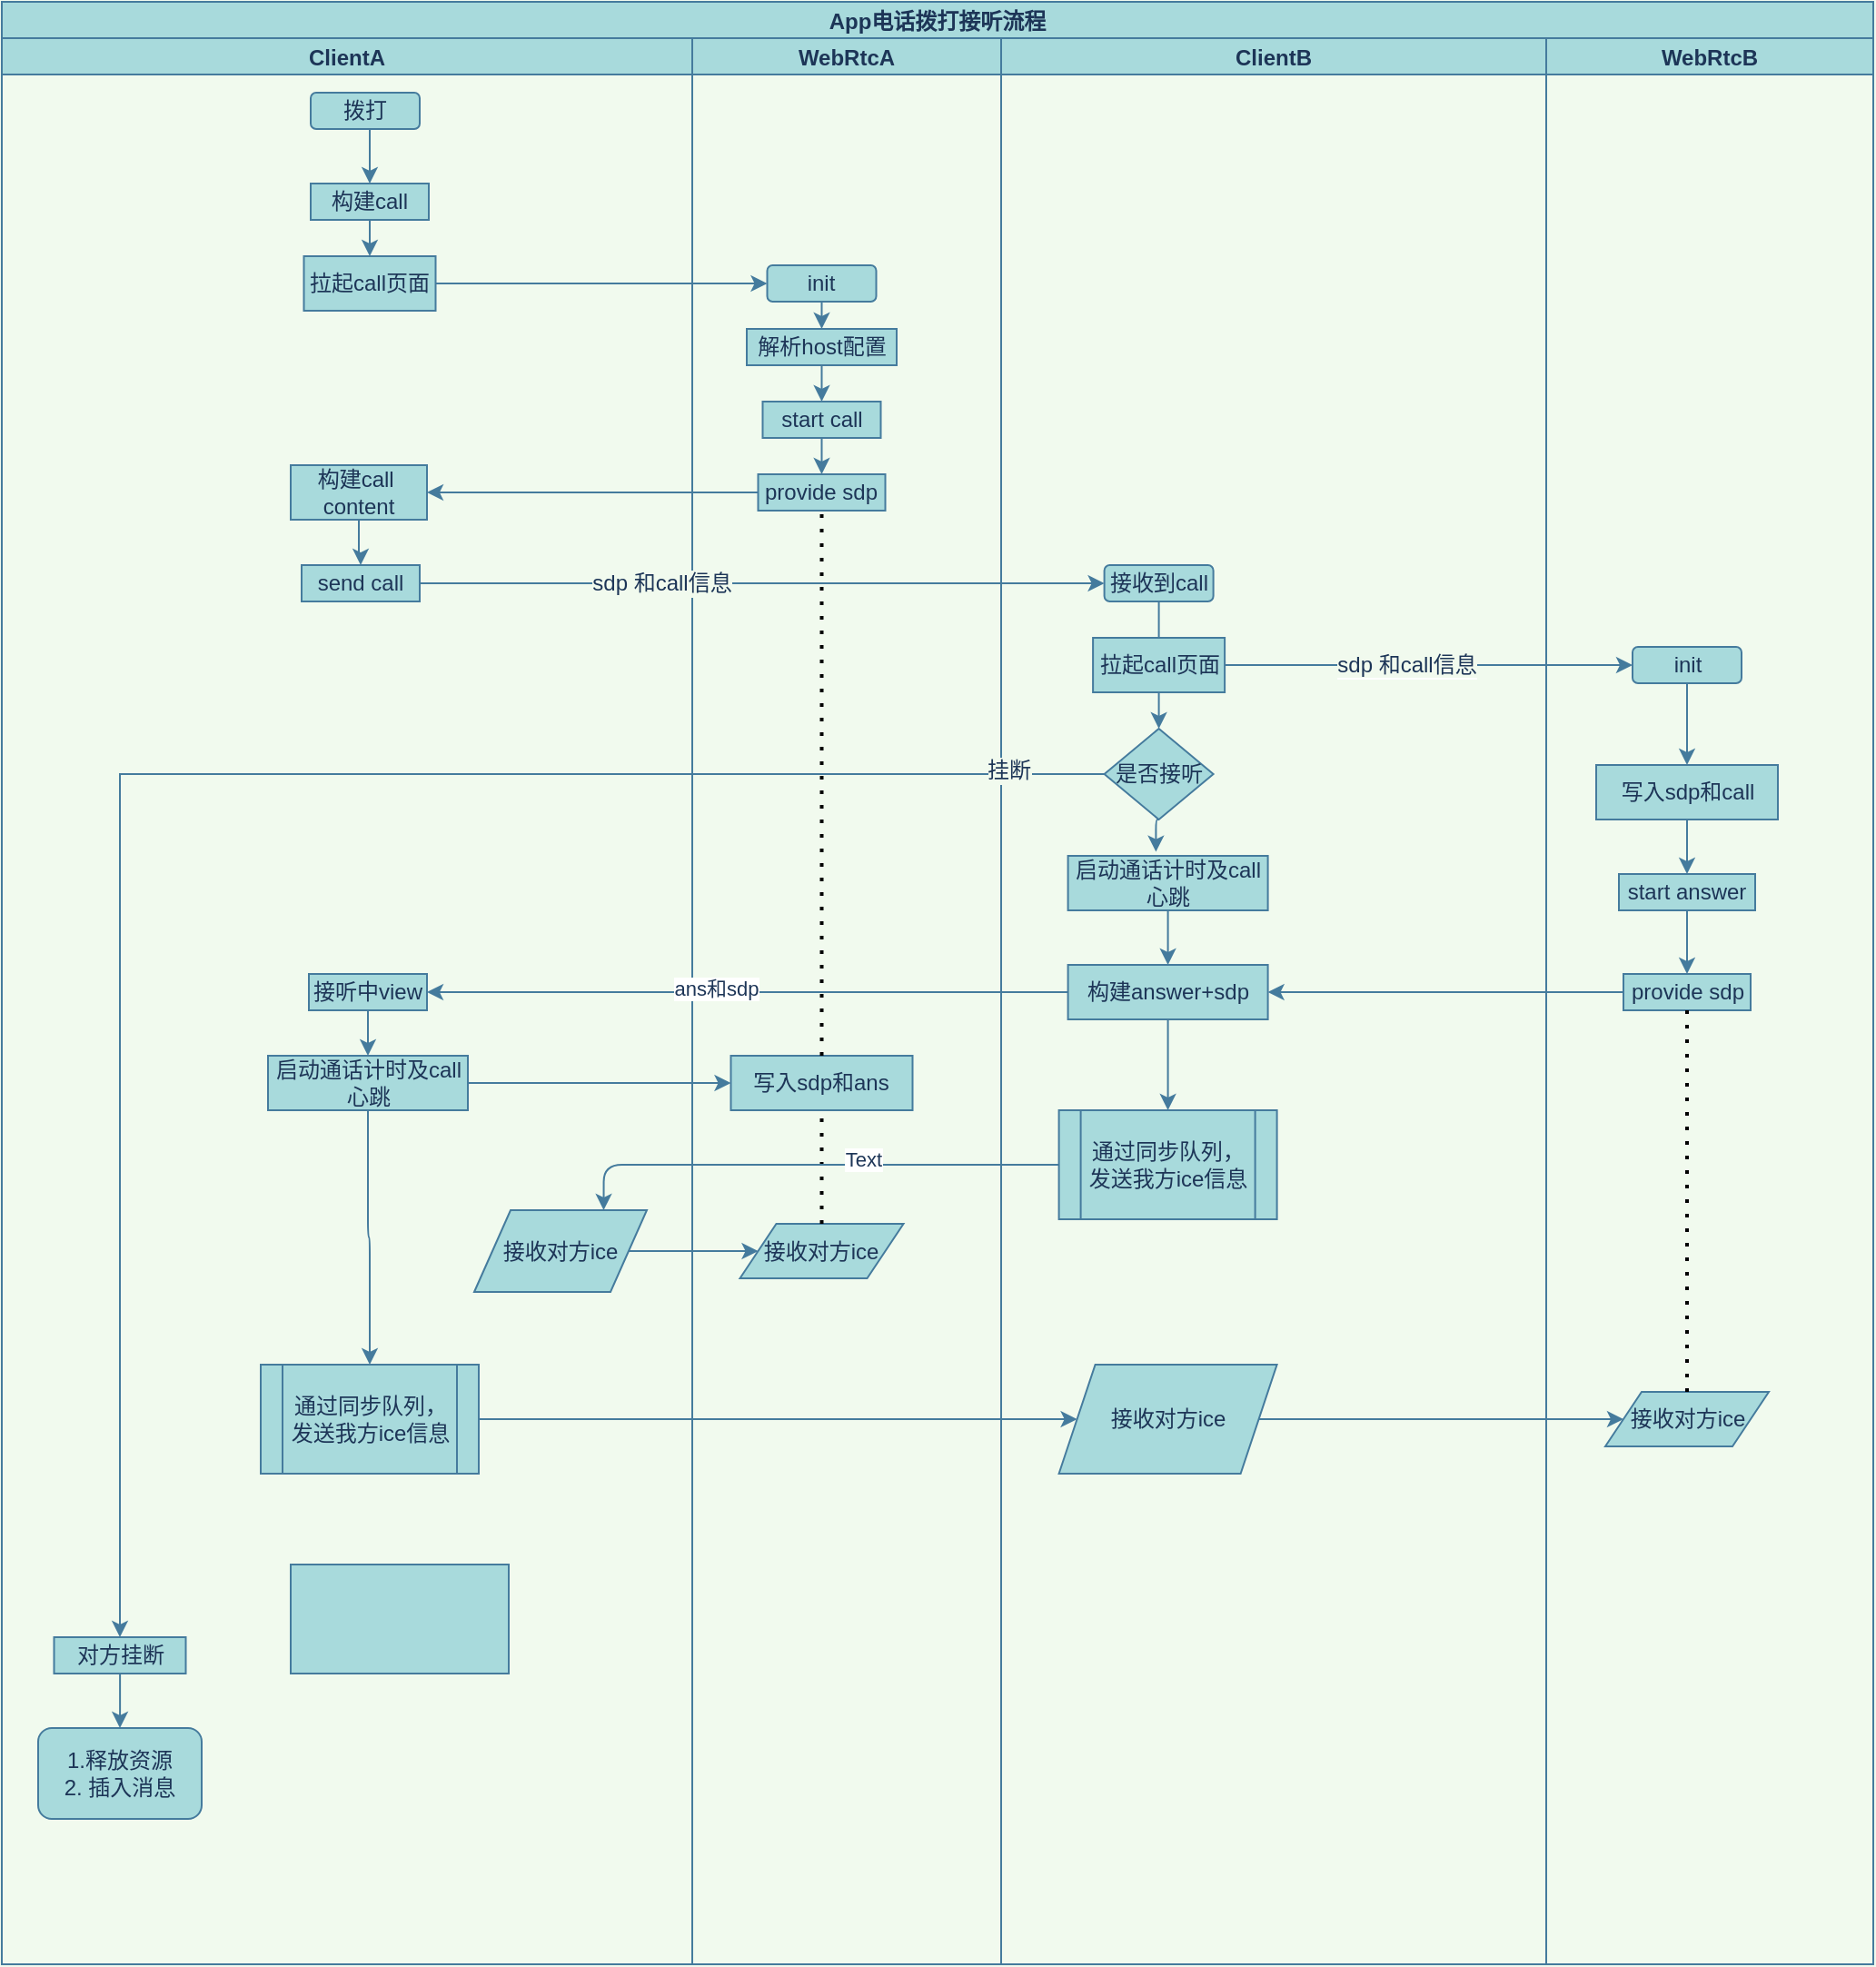 <mxfile version="17.4.5" type="github">
  <diagram id="prtHgNgQTEPvFCAcTncT" name="Page-1">
    <mxGraphModel dx="1138" dy="1745" grid="1" gridSize="10" guides="1" tooltips="1" connect="1" arrows="1" fold="1" page="1" pageScale="1" pageWidth="827" pageHeight="1169" background="#F1FAEE" math="0" shadow="0">
      <root>
        <mxCell id="0" />
        <mxCell id="1" parent="0" />
        <mxCell id="z9IbhSzNtomZEegk_Hio-1" value="App电话拨打接听流程" style="swimlane;childLayout=stackLayout;resizeParent=1;resizeParentMax=0;startSize=20;shadow=0;fillColor=#A8DADC;strokeColor=#457B9D;fontColor=#1D3557;" vertex="1" parent="1">
          <mxGeometry x="180" y="-310" width="1030" height="1080" as="geometry" />
        </mxCell>
        <mxCell id="z9IbhSzNtomZEegk_Hio-136" value="ClientA" style="swimlane;startSize=20;shadow=0;fillColor=#A8DADC;strokeColor=#457B9D;fontColor=#1D3557;" vertex="1" parent="z9IbhSzNtomZEegk_Hio-1">
          <mxGeometry y="20" width="380" height="1060" as="geometry" />
        </mxCell>
        <mxCell id="z9IbhSzNtomZEegk_Hio-28" style="edgeStyle=orthogonalEdgeStyle;rounded=0;orthogonalLoop=1;jettySize=auto;html=1;exitX=0.5;exitY=1;exitDx=0;exitDy=0;entryX=0.5;entryY=0;entryDx=0;entryDy=0;fontFamily=Helvetica;fontSize=12;fontColor=#1D3557;startSize=20;labelBackgroundColor=#F1FAEE;strokeColor=#457B9D;" edge="1" parent="z9IbhSzNtomZEegk_Hio-136" target="z9IbhSzNtomZEegk_Hio-14">
          <mxGeometry relative="1" as="geometry">
            <mxPoint x="202.5" y="50" as="sourcePoint" />
          </mxGeometry>
        </mxCell>
        <mxCell id="z9IbhSzNtomZEegk_Hio-14" value="构建call" style="rounded=0;whiteSpace=wrap;html=1;shadow=0;fontFamily=Helvetica;fontSize=12;fontColor=#1D3557;startSize=20;strokeColor=#457B9D;fillColor=#A8DADC;" vertex="1" parent="z9IbhSzNtomZEegk_Hio-136">
          <mxGeometry x="170" y="80" width="65" height="20" as="geometry" />
        </mxCell>
        <mxCell id="z9IbhSzNtomZEegk_Hio-15" value="拉起call页面" style="rounded=0;whiteSpace=wrap;html=1;shadow=0;fontFamily=Helvetica;fontSize=12;fontColor=#1D3557;startSize=20;strokeColor=#457B9D;fillColor=#A8DADC;" vertex="1" parent="z9IbhSzNtomZEegk_Hio-136">
          <mxGeometry x="166.25" y="120" width="72.5" height="30" as="geometry" />
        </mxCell>
        <mxCell id="z9IbhSzNtomZEegk_Hio-29" value="" style="edgeStyle=orthogonalEdgeStyle;rounded=0;orthogonalLoop=1;jettySize=auto;html=1;fontFamily=Helvetica;fontSize=12;fontColor=#1D3557;startSize=20;labelBackgroundColor=#F1FAEE;strokeColor=#457B9D;" edge="1" parent="z9IbhSzNtomZEegk_Hio-136" source="z9IbhSzNtomZEegk_Hio-14" target="z9IbhSzNtomZEegk_Hio-15">
          <mxGeometry relative="1" as="geometry" />
        </mxCell>
        <mxCell id="z9IbhSzNtomZEegk_Hio-22" value="构建call&amp;nbsp; content" style="rounded=0;whiteSpace=wrap;html=1;shadow=0;fontFamily=Helvetica;fontSize=12;fontColor=#1D3557;startSize=20;strokeColor=#457B9D;fillColor=#A8DADC;" vertex="1" parent="z9IbhSzNtomZEegk_Hio-136">
          <mxGeometry x="159" y="235" width="75" height="30" as="geometry" />
        </mxCell>
        <mxCell id="z9IbhSzNtomZEegk_Hio-23" value="send call" style="rounded=0;whiteSpace=wrap;html=1;shadow=0;fontFamily=Helvetica;fontSize=12;fontColor=#1D3557;startSize=20;strokeColor=#457B9D;fillColor=#A8DADC;" vertex="1" parent="z9IbhSzNtomZEegk_Hio-136">
          <mxGeometry x="165" y="290" width="65" height="20" as="geometry" />
        </mxCell>
        <mxCell id="z9IbhSzNtomZEegk_Hio-33" value="" style="edgeStyle=orthogonalEdgeStyle;rounded=0;orthogonalLoop=1;jettySize=auto;html=1;fontFamily=Helvetica;fontSize=12;fontColor=#1D3557;startSize=20;labelBackgroundColor=#F1FAEE;strokeColor=#457B9D;" edge="1" parent="z9IbhSzNtomZEegk_Hio-136" source="z9IbhSzNtomZEegk_Hio-22" target="z9IbhSzNtomZEegk_Hio-23">
          <mxGeometry relative="1" as="geometry" />
        </mxCell>
        <mxCell id="z9IbhSzNtomZEegk_Hio-187" value="" style="edgeStyle=orthogonalEdgeStyle;curved=0;rounded=1;sketch=0;orthogonalLoop=1;jettySize=auto;html=1;fontColor=#1D3557;strokeColor=#457B9D;fillColor=#A8DADC;" edge="1" parent="z9IbhSzNtomZEegk_Hio-136" source="z9IbhSzNtomZEegk_Hio-36" target="z9IbhSzNtomZEegk_Hio-37">
          <mxGeometry relative="1" as="geometry" />
        </mxCell>
        <mxCell id="z9IbhSzNtomZEegk_Hio-36" value="接听中view" style="rounded=0;whiteSpace=wrap;html=1;shadow=0;fontFamily=Helvetica;fontSize=12;fontColor=#1D3557;startSize=20;strokeColor=#457B9D;fillColor=#A8DADC;" vertex="1" parent="z9IbhSzNtomZEegk_Hio-136">
          <mxGeometry x="169" y="515" width="65" height="20" as="geometry" />
        </mxCell>
        <mxCell id="z9IbhSzNtomZEegk_Hio-198" style="edgeStyle=orthogonalEdgeStyle;curved=0;rounded=1;sketch=0;orthogonalLoop=1;jettySize=auto;html=1;exitX=0.5;exitY=1;exitDx=0;exitDy=0;fontColor=#1D3557;strokeColor=#457B9D;fillColor=#A8DADC;" edge="1" parent="z9IbhSzNtomZEegk_Hio-136" source="z9IbhSzNtomZEegk_Hio-37" target="z9IbhSzNtomZEegk_Hio-41">
          <mxGeometry relative="1" as="geometry" />
        </mxCell>
        <mxCell id="z9IbhSzNtomZEegk_Hio-37" value="启动通话计时及call心跳" style="rounded=0;whiteSpace=wrap;html=1;shadow=0;fontFamily=Helvetica;fontSize=12;fontColor=#1D3557;startSize=20;strokeColor=#457B9D;fillColor=#A8DADC;" vertex="1" parent="z9IbhSzNtomZEegk_Hio-136">
          <mxGeometry x="146.5" y="560" width="110" height="30" as="geometry" />
        </mxCell>
        <mxCell id="z9IbhSzNtomZEegk_Hio-41" value="通过同步队列，发送我方ice信息" style="shape=process;whiteSpace=wrap;html=1;backgroundOutline=1;shadow=0;fontFamily=Helvetica;fontSize=12;fontColor=#1D3557;startSize=20;strokeColor=#457B9D;fillColor=#A8DADC;" vertex="1" parent="z9IbhSzNtomZEegk_Hio-136">
          <mxGeometry x="142.5" y="730" width="120" height="60" as="geometry" />
        </mxCell>
        <mxCell id="z9IbhSzNtomZEegk_Hio-43" value="对方挂断" style="rounded=0;whiteSpace=wrap;html=1;shadow=0;fontFamily=Helvetica;fontSize=12;fontColor=#1D3557;startSize=20;strokeColor=#457B9D;fillColor=#A8DADC;" vertex="1" parent="z9IbhSzNtomZEegk_Hio-136">
          <mxGeometry x="28.75" y="880" width="72.5" height="20" as="geometry" />
        </mxCell>
        <mxCell id="z9IbhSzNtomZEegk_Hio-47" value="1.释放资源&lt;br&gt;2. 插入消息" style="rounded=1;whiteSpace=wrap;html=1;shadow=0;fontFamily=Helvetica;fontSize=12;fontColor=#1D3557;startSize=20;strokeColor=#457B9D;fillColor=#A8DADC;" vertex="1" parent="z9IbhSzNtomZEegk_Hio-136">
          <mxGeometry x="20" y="930" width="90" height="50" as="geometry" />
        </mxCell>
        <mxCell id="z9IbhSzNtomZEegk_Hio-69" value="" style="edgeStyle=orthogonalEdgeStyle;rounded=0;orthogonalLoop=1;jettySize=auto;html=1;fontFamily=Helvetica;fontSize=12;fontColor=#1D3557;startSize=20;labelBackgroundColor=#F1FAEE;strokeColor=#457B9D;" edge="1" parent="z9IbhSzNtomZEegk_Hio-136" source="z9IbhSzNtomZEegk_Hio-43" target="z9IbhSzNtomZEegk_Hio-47">
          <mxGeometry relative="1" as="geometry" />
        </mxCell>
        <mxCell id="z9IbhSzNtomZEegk_Hio-13" value="拨打" style="rounded=1;whiteSpace=wrap;html=1;shadow=0;fontFamily=Helvetica;fontSize=12;fontColor=#1D3557;startSize=20;strokeColor=#457B9D;fillColor=#A8DADC;" vertex="1" parent="z9IbhSzNtomZEegk_Hio-136">
          <mxGeometry x="170" y="30" width="60" height="20" as="geometry" />
        </mxCell>
        <mxCell id="z9IbhSzNtomZEegk_Hio-190" value="接收对方ice" style="shape=parallelogram;perimeter=parallelogramPerimeter;whiteSpace=wrap;html=1;fixedSize=1;rounded=0;sketch=0;fontColor=#1D3557;strokeColor=#457B9D;fillColor=#A8DADC;" vertex="1" parent="z9IbhSzNtomZEegk_Hio-136">
          <mxGeometry x="260" y="645" width="95" height="45" as="geometry" />
        </mxCell>
        <mxCell id="z9IbhSzNtomZEegk_Hio-222" value="" style="rounded=0;whiteSpace=wrap;html=1;sketch=0;fontColor=#1D3557;strokeColor=#457B9D;fillColor=#A8DADC;" vertex="1" parent="z9IbhSzNtomZEegk_Hio-136">
          <mxGeometry x="159" y="840" width="120" height="60" as="geometry" />
        </mxCell>
        <mxCell id="z9IbhSzNtomZEegk_Hio-2" value="WebRtcA" style="swimlane;startSize=20;shadow=0;fillColor=#A8DADC;strokeColor=#457B9D;fontColor=#1D3557;" vertex="1" parent="z9IbhSzNtomZEegk_Hio-1">
          <mxGeometry x="380" y="20" width="170" height="1060" as="geometry">
            <mxRectangle x="380" y="20" width="30" height="1060" as="alternateBounds" />
          </mxGeometry>
        </mxCell>
        <mxCell id="z9IbhSzNtomZEegk_Hio-157" style="edgeStyle=orthogonalEdgeStyle;rounded=0;orthogonalLoop=1;jettySize=auto;html=1;exitX=0.5;exitY=1;exitDx=0;exitDy=0;entryX=0.5;entryY=0;entryDx=0;entryDy=0;fontFamily=Helvetica;fontSize=12;fontColor=#1D3557;startSize=20;labelBackgroundColor=#F1FAEE;strokeColor=#457B9D;" edge="1" parent="z9IbhSzNtomZEegk_Hio-2" source="z9IbhSzNtomZEegk_Hio-17" target="z9IbhSzNtomZEegk_Hio-19">
          <mxGeometry relative="1" as="geometry" />
        </mxCell>
        <mxCell id="z9IbhSzNtomZEegk_Hio-17" value="init" style="rounded=1;whiteSpace=wrap;html=1;shadow=0;fontFamily=Helvetica;fontSize=12;fontColor=#1D3557;startSize=20;strokeColor=#457B9D;fillColor=#A8DADC;" vertex="1" parent="z9IbhSzNtomZEegk_Hio-2">
          <mxGeometry x="41.25" y="125" width="60" height="20" as="geometry" />
        </mxCell>
        <mxCell id="z9IbhSzNtomZEegk_Hio-158" style="edgeStyle=orthogonalEdgeStyle;rounded=0;orthogonalLoop=1;jettySize=auto;html=1;exitX=0.5;exitY=1;exitDx=0;exitDy=0;entryX=0.5;entryY=0;entryDx=0;entryDy=0;fontFamily=Helvetica;fontSize=12;fontColor=#1D3557;startSize=20;labelBackgroundColor=#F1FAEE;strokeColor=#457B9D;" edge="1" parent="z9IbhSzNtomZEegk_Hio-2" source="z9IbhSzNtomZEegk_Hio-19" target="z9IbhSzNtomZEegk_Hio-20">
          <mxGeometry relative="1" as="geometry" />
        </mxCell>
        <mxCell id="z9IbhSzNtomZEegk_Hio-19" value="解析host配置" style="rounded=0;whiteSpace=wrap;html=1;shadow=0;fontFamily=Helvetica;fontSize=12;fontColor=#1D3557;startSize=20;strokeColor=#457B9D;fillColor=#A8DADC;" vertex="1" parent="z9IbhSzNtomZEegk_Hio-2">
          <mxGeometry x="30" y="160" width="82.5" height="20" as="geometry" />
        </mxCell>
        <mxCell id="z9IbhSzNtomZEegk_Hio-159" style="edgeStyle=orthogonalEdgeStyle;rounded=0;orthogonalLoop=1;jettySize=auto;html=1;exitX=0.5;exitY=1;exitDx=0;exitDy=0;entryX=0.5;entryY=0;entryDx=0;entryDy=0;fontFamily=Helvetica;fontSize=12;fontColor=#1D3557;startSize=20;labelBackgroundColor=#F1FAEE;strokeColor=#457B9D;" edge="1" parent="z9IbhSzNtomZEegk_Hio-2" source="z9IbhSzNtomZEegk_Hio-20" target="z9IbhSzNtomZEegk_Hio-21">
          <mxGeometry relative="1" as="geometry" />
        </mxCell>
        <mxCell id="z9IbhSzNtomZEegk_Hio-20" value="start call" style="rounded=0;whiteSpace=wrap;html=1;shadow=0;fontFamily=Helvetica;fontSize=12;fontColor=#1D3557;startSize=20;strokeColor=#457B9D;fillColor=#A8DADC;" vertex="1" parent="z9IbhSzNtomZEegk_Hio-2">
          <mxGeometry x="38.75" y="200" width="65" height="20" as="geometry" />
        </mxCell>
        <mxCell id="z9IbhSzNtomZEegk_Hio-21" value="provide sdp" style="rounded=0;whiteSpace=wrap;html=1;shadow=0;fontFamily=Helvetica;fontSize=12;fontColor=#1D3557;startSize=20;strokeColor=#457B9D;fillColor=#A8DADC;" vertex="1" parent="z9IbhSzNtomZEegk_Hio-2">
          <mxGeometry x="36.25" y="240" width="70" height="20" as="geometry" />
        </mxCell>
        <mxCell id="z9IbhSzNtomZEegk_Hio-39" value="接收对方ice" style="shape=parallelogram;perimeter=parallelogramPerimeter;whiteSpace=wrap;html=1;fixedSize=1;shadow=0;fontFamily=Helvetica;fontSize=12;fontColor=#1D3557;startSize=20;strokeColor=#457B9D;fillColor=#A8DADC;" vertex="1" parent="z9IbhSzNtomZEegk_Hio-2">
          <mxGeometry x="26.25" y="652.5" width="90" height="30" as="geometry" />
        </mxCell>
        <mxCell id="z9IbhSzNtomZEegk_Hio-202" value="写入sdp和ans" style="rounded=0;whiteSpace=wrap;html=1;shadow=0;fontFamily=Helvetica;fontSize=12;fontColor=#1D3557;startSize=20;strokeColor=#457B9D;fillColor=#A8DADC;" vertex="1" parent="z9IbhSzNtomZEegk_Hio-2">
          <mxGeometry x="21.25" y="560" width="100" height="30" as="geometry" />
        </mxCell>
        <mxCell id="z9IbhSzNtomZEegk_Hio-204" value="" style="endArrow=none;dashed=1;html=1;dashPattern=1 3;strokeWidth=2;rounded=1;sketch=0;fontColor=#1D3557;fillColor=#A8DADC;curved=0;entryX=0.5;entryY=1;entryDx=0;entryDy=0;exitX=0.5;exitY=0;exitDx=0;exitDy=0;" edge="1" parent="z9IbhSzNtomZEegk_Hio-2" source="z9IbhSzNtomZEegk_Hio-202" target="z9IbhSzNtomZEegk_Hio-21">
          <mxGeometry width="50" height="50" relative="1" as="geometry">
            <mxPoint x="80" y="540" as="sourcePoint" />
            <mxPoint x="80" y="270" as="targetPoint" />
          </mxGeometry>
        </mxCell>
        <mxCell id="z9IbhSzNtomZEegk_Hio-207" value="" style="endArrow=none;dashed=1;html=1;dashPattern=1 3;strokeWidth=2;rounded=1;sketch=0;fontColor=#1D3557;fillColor=#A8DADC;curved=0;entryX=0.5;entryY=1;entryDx=0;entryDy=0;exitX=0.5;exitY=0;exitDx=0;exitDy=0;" edge="1" parent="z9IbhSzNtomZEegk_Hio-2" source="z9IbhSzNtomZEegk_Hio-39" target="z9IbhSzNtomZEegk_Hio-202">
          <mxGeometry width="50" height="50" relative="1" as="geometry">
            <mxPoint x="40" y="640" as="sourcePoint" />
            <mxPoint x="90" y="590" as="targetPoint" />
          </mxGeometry>
        </mxCell>
        <mxCell id="z9IbhSzNtomZEegk_Hio-4" value="ClientB" style="swimlane;startSize=20;shadow=0;fillColor=#A8DADC;strokeColor=#457B9D;fontColor=#1D3557;" vertex="1" parent="z9IbhSzNtomZEegk_Hio-1">
          <mxGeometry x="550" y="20" width="300" height="1060" as="geometry">
            <mxRectangle x="240" y="20" width="30" height="460" as="alternateBounds" />
          </mxGeometry>
        </mxCell>
        <mxCell id="z9IbhSzNtomZEegk_Hio-35" value="" style="edgeStyle=orthogonalEdgeStyle;rounded=0;orthogonalLoop=1;jettySize=auto;html=1;fontFamily=Helvetica;fontSize=12;fontColor=#1D3557;startSize=20;labelBackgroundColor=#F1FAEE;strokeColor=#457B9D;" edge="1" parent="z9IbhSzNtomZEegk_Hio-4" source="z9IbhSzNtomZEegk_Hio-25" target="z9IbhSzNtomZEegk_Hio-27">
          <mxGeometry relative="1" as="geometry" />
        </mxCell>
        <mxCell id="z9IbhSzNtomZEegk_Hio-25" value="接收到call" style="rounded=1;whiteSpace=wrap;html=1;shadow=0;fontFamily=Helvetica;fontSize=12;fontColor=#1D3557;startSize=20;strokeColor=#457B9D;fillColor=#A8DADC;" vertex="1" parent="z9IbhSzNtomZEegk_Hio-4">
          <mxGeometry x="56.8" y="290" width="60" height="20" as="geometry" />
        </mxCell>
        <mxCell id="z9IbhSzNtomZEegk_Hio-26" value="拉起call页面" style="rounded=0;whiteSpace=wrap;html=1;shadow=0;fontFamily=Helvetica;fontSize=12;fontColor=#1D3557;startSize=20;strokeColor=#457B9D;fillColor=#A8DADC;" vertex="1" parent="z9IbhSzNtomZEegk_Hio-4">
          <mxGeometry x="50.55" y="330" width="72.5" height="30" as="geometry" />
        </mxCell>
        <mxCell id="z9IbhSzNtomZEegk_Hio-179" style="edgeStyle=orthogonalEdgeStyle;curved=0;rounded=1;sketch=0;orthogonalLoop=1;jettySize=auto;html=1;exitX=0.5;exitY=1;exitDx=0;exitDy=0;entryX=0.44;entryY=-0.073;entryDx=0;entryDy=0;entryPerimeter=0;fontColor=#1D3557;strokeColor=#457B9D;fillColor=#A8DADC;" edge="1" parent="z9IbhSzNtomZEegk_Hio-4" source="z9IbhSzNtomZEegk_Hio-27" target="z9IbhSzNtomZEegk_Hio-168">
          <mxGeometry relative="1" as="geometry" />
        </mxCell>
        <mxCell id="z9IbhSzNtomZEegk_Hio-27" value="是否接听" style="rhombus;whiteSpace=wrap;html=1;shadow=0;fontFamily=Helvetica;fontSize=12;fontColor=#1D3557;startSize=20;strokeColor=#457B9D;fillColor=#A8DADC;" vertex="1" parent="z9IbhSzNtomZEegk_Hio-4">
          <mxGeometry x="56.8" y="380" width="60" height="50" as="geometry" />
        </mxCell>
        <mxCell id="z9IbhSzNtomZEegk_Hio-182" value="" style="edgeStyle=orthogonalEdgeStyle;curved=0;rounded=1;sketch=0;orthogonalLoop=1;jettySize=auto;html=1;fontColor=#1D3557;strokeColor=#457B9D;fillColor=#A8DADC;" edge="1" parent="z9IbhSzNtomZEegk_Hio-4" source="z9IbhSzNtomZEegk_Hio-168" target="z9IbhSzNtomZEegk_Hio-181">
          <mxGeometry relative="1" as="geometry" />
        </mxCell>
        <mxCell id="z9IbhSzNtomZEegk_Hio-168" value="启动通话计时及call心跳" style="rounded=0;whiteSpace=wrap;html=1;shadow=0;fontFamily=Helvetica;fontSize=12;fontColor=#1D3557;startSize=20;strokeColor=#457B9D;fillColor=#A8DADC;" vertex="1" parent="z9IbhSzNtomZEegk_Hio-4">
          <mxGeometry x="36.8" y="450" width="110" height="30" as="geometry" />
        </mxCell>
        <mxCell id="z9IbhSzNtomZEegk_Hio-169" value="通过同步队列，发送我方ice信息" style="shape=process;whiteSpace=wrap;html=1;backgroundOutline=1;shadow=0;fontFamily=Helvetica;fontSize=12;fontColor=#1D3557;startSize=20;strokeColor=#457B9D;fillColor=#A8DADC;" vertex="1" parent="z9IbhSzNtomZEegk_Hio-4">
          <mxGeometry x="31.8" y="590" width="120" height="60" as="geometry" />
        </mxCell>
        <mxCell id="z9IbhSzNtomZEegk_Hio-197" style="edgeStyle=orthogonalEdgeStyle;curved=0;rounded=1;sketch=0;orthogonalLoop=1;jettySize=auto;html=1;exitX=0.5;exitY=1;exitDx=0;exitDy=0;entryX=0.5;entryY=0;entryDx=0;entryDy=0;fontColor=#1D3557;strokeColor=#457B9D;fillColor=#A8DADC;" edge="1" parent="z9IbhSzNtomZEegk_Hio-4" source="z9IbhSzNtomZEegk_Hio-181" target="z9IbhSzNtomZEegk_Hio-169">
          <mxGeometry relative="1" as="geometry" />
        </mxCell>
        <mxCell id="z9IbhSzNtomZEegk_Hio-181" value="构建answer+sdp" style="rounded=0;whiteSpace=wrap;html=1;shadow=0;fontFamily=Helvetica;fontSize=12;fontColor=#1D3557;startSize=20;strokeColor=#457B9D;fillColor=#A8DADC;" vertex="1" parent="z9IbhSzNtomZEegk_Hio-4">
          <mxGeometry x="36.8" y="510" width="110" height="30" as="geometry" />
        </mxCell>
        <mxCell id="z9IbhSzNtomZEegk_Hio-191" value="接收对方ice" style="shape=parallelogram;perimeter=parallelogramPerimeter;whiteSpace=wrap;html=1;fixedSize=1;rounded=0;sketch=0;fontColor=#1D3557;strokeColor=#457B9D;fillColor=#A8DADC;" vertex="1" parent="z9IbhSzNtomZEegk_Hio-4">
          <mxGeometry x="31.8" y="730" width="120" height="60" as="geometry" />
        </mxCell>
        <mxCell id="z9IbhSzNtomZEegk_Hio-12" value="WebRtcB" style="swimlane;startSize=20;shadow=0;fillColor=#A8DADC;strokeColor=#457B9D;fontColor=#1D3557;" vertex="1" parent="z9IbhSzNtomZEegk_Hio-1">
          <mxGeometry x="850" y="20" width="180" height="1060" as="geometry">
            <mxRectangle x="240" y="20" width="30" height="460" as="alternateBounds" />
          </mxGeometry>
        </mxCell>
        <mxCell id="z9IbhSzNtomZEegk_Hio-174" value="" style="edgeStyle=orthogonalEdgeStyle;curved=0;rounded=1;sketch=0;orthogonalLoop=1;jettySize=auto;html=1;fontColor=#1D3557;strokeColor=#457B9D;fillColor=#A8DADC;" edge="1" parent="z9IbhSzNtomZEegk_Hio-12" source="z9IbhSzNtomZEegk_Hio-53" target="z9IbhSzNtomZEegk_Hio-173">
          <mxGeometry relative="1" as="geometry" />
        </mxCell>
        <mxCell id="z9IbhSzNtomZEegk_Hio-53" value="init" style="rounded=1;whiteSpace=wrap;html=1;shadow=0;fontFamily=Helvetica;fontSize=12;fontColor=#1D3557;startSize=20;strokeColor=#457B9D;fillColor=#A8DADC;" vertex="1" parent="z9IbhSzNtomZEegk_Hio-12">
          <mxGeometry x="47.5" y="335" width="60" height="20" as="geometry" />
        </mxCell>
        <mxCell id="z9IbhSzNtomZEegk_Hio-178" style="edgeStyle=orthogonalEdgeStyle;curved=0;rounded=1;sketch=0;orthogonalLoop=1;jettySize=auto;html=1;exitX=0.5;exitY=1;exitDx=0;exitDy=0;entryX=0.5;entryY=0;entryDx=0;entryDy=0;fontColor=#1D3557;strokeColor=#457B9D;fillColor=#A8DADC;" edge="1" parent="z9IbhSzNtomZEegk_Hio-12" source="z9IbhSzNtomZEegk_Hio-54" target="z9IbhSzNtomZEegk_Hio-55">
          <mxGeometry relative="1" as="geometry" />
        </mxCell>
        <mxCell id="z9IbhSzNtomZEegk_Hio-54" value="start answer" style="rounded=0;whiteSpace=wrap;html=1;shadow=0;fontFamily=Helvetica;fontSize=12;fontColor=#1D3557;startSize=20;strokeColor=#457B9D;fillColor=#A8DADC;" vertex="1" parent="z9IbhSzNtomZEegk_Hio-12">
          <mxGeometry x="40" y="460" width="75" height="20" as="geometry" />
        </mxCell>
        <mxCell id="z9IbhSzNtomZEegk_Hio-55" value="provide sdp" style="rounded=0;whiteSpace=wrap;html=1;shadow=0;fontFamily=Helvetica;fontSize=12;fontColor=#1D3557;startSize=20;strokeColor=#457B9D;fillColor=#A8DADC;" vertex="1" parent="z9IbhSzNtomZEegk_Hio-12">
          <mxGeometry x="42.5" y="515" width="70" height="20" as="geometry" />
        </mxCell>
        <mxCell id="z9IbhSzNtomZEegk_Hio-64" value="接收对方ice" style="shape=parallelogram;perimeter=parallelogramPerimeter;whiteSpace=wrap;html=1;fixedSize=1;shadow=0;fontFamily=Helvetica;fontSize=12;fontColor=#1D3557;startSize=20;strokeColor=#457B9D;fillColor=#A8DADC;" vertex="1" parent="z9IbhSzNtomZEegk_Hio-12">
          <mxGeometry x="32.5" y="745" width="90" height="30" as="geometry" />
        </mxCell>
        <mxCell id="z9IbhSzNtomZEegk_Hio-176" style="edgeStyle=orthogonalEdgeStyle;curved=0;rounded=1;sketch=0;orthogonalLoop=1;jettySize=auto;html=1;exitX=0.5;exitY=1;exitDx=0;exitDy=0;fontColor=#1D3557;strokeColor=#457B9D;fillColor=#A8DADC;" edge="1" parent="z9IbhSzNtomZEegk_Hio-12" source="z9IbhSzNtomZEegk_Hio-173" target="z9IbhSzNtomZEegk_Hio-54">
          <mxGeometry relative="1" as="geometry" />
        </mxCell>
        <mxCell id="z9IbhSzNtomZEegk_Hio-173" value="写入sdp和call" style="rounded=0;whiteSpace=wrap;html=1;shadow=0;fontFamily=Helvetica;fontSize=12;fontColor=#1D3557;startSize=20;strokeColor=#457B9D;fillColor=#A8DADC;" vertex="1" parent="z9IbhSzNtomZEegk_Hio-12">
          <mxGeometry x="27.5" y="400" width="100" height="30" as="geometry" />
        </mxCell>
        <mxCell id="z9IbhSzNtomZEegk_Hio-208" value="" style="endArrow=none;dashed=1;html=1;dashPattern=1 3;strokeWidth=2;rounded=1;sketch=0;fontColor=#1D3557;fillColor=#A8DADC;curved=0;entryX=0.5;entryY=1;entryDx=0;entryDy=0;exitX=0.5;exitY=0;exitDx=0;exitDy=0;" edge="1" parent="z9IbhSzNtomZEegk_Hio-12" source="z9IbhSzNtomZEegk_Hio-64" target="z9IbhSzNtomZEegk_Hio-55">
          <mxGeometry width="50" height="50" relative="1" as="geometry">
            <mxPoint x="90" y="740" as="sourcePoint" />
            <mxPoint x="100" y="580" as="targetPoint" />
          </mxGeometry>
        </mxCell>
        <mxCell id="z9IbhSzNtomZEegk_Hio-30" value="" style="edgeStyle=orthogonalEdgeStyle;rounded=0;orthogonalLoop=1;jettySize=auto;html=1;fontFamily=Helvetica;fontSize=12;fontColor=#1D3557;startSize=20;entryX=0;entryY=0.5;entryDx=0;entryDy=0;labelBackgroundColor=#F1FAEE;strokeColor=#457B9D;" edge="1" parent="z9IbhSzNtomZEegk_Hio-1" source="z9IbhSzNtomZEegk_Hio-15" target="z9IbhSzNtomZEegk_Hio-17">
          <mxGeometry relative="1" as="geometry" />
        </mxCell>
        <mxCell id="z9IbhSzNtomZEegk_Hio-32" value="" style="edgeStyle=orthogonalEdgeStyle;rounded=0;orthogonalLoop=1;jettySize=auto;html=1;fontFamily=Helvetica;fontSize=12;fontColor=#1D3557;startSize=20;labelBackgroundColor=#F1FAEE;strokeColor=#457B9D;" edge="1" parent="z9IbhSzNtomZEegk_Hio-1" source="z9IbhSzNtomZEegk_Hio-21" target="z9IbhSzNtomZEegk_Hio-22">
          <mxGeometry relative="1" as="geometry" />
        </mxCell>
        <mxCell id="z9IbhSzNtomZEegk_Hio-34" style="edgeStyle=orthogonalEdgeStyle;rounded=0;orthogonalLoop=1;jettySize=auto;html=1;entryX=0;entryY=0.5;entryDx=0;entryDy=0;fontFamily=Helvetica;fontSize=12;fontColor=#1D3557;startSize=20;labelBackgroundColor=#F1FAEE;strokeColor=#457B9D;" edge="1" parent="z9IbhSzNtomZEegk_Hio-1" source="z9IbhSzNtomZEegk_Hio-23" target="z9IbhSzNtomZEegk_Hio-25">
          <mxGeometry relative="1" as="geometry" />
        </mxCell>
        <mxCell id="z9IbhSzNtomZEegk_Hio-171" value="sdp 和call信息" style="edgeLabel;html=1;align=center;verticalAlign=middle;resizable=0;points=[];fontSize=12;fontFamily=Helvetica;fontColor=#1D3557;labelBackgroundColor=#F1FAEE;" vertex="1" connectable="0" parent="z9IbhSzNtomZEegk_Hio-34">
          <mxGeometry x="-0.296" relative="1" as="geometry">
            <mxPoint as="offset" />
          </mxGeometry>
        </mxCell>
        <mxCell id="z9IbhSzNtomZEegk_Hio-56" value="" style="edgeStyle=orthogonalEdgeStyle;rounded=0;orthogonalLoop=1;jettySize=auto;html=1;fontFamily=Helvetica;fontSize=12;fontColor=#1D3557;startSize=20;labelBackgroundColor=#F1FAEE;strokeColor=#457B9D;" edge="1" parent="z9IbhSzNtomZEegk_Hio-1" source="z9IbhSzNtomZEegk_Hio-26" target="z9IbhSzNtomZEegk_Hio-53">
          <mxGeometry relative="1" as="geometry" />
        </mxCell>
        <mxCell id="z9IbhSzNtomZEegk_Hio-172" value="&lt;span style=&quot;font-size: 12px ; background-color: rgb(241 , 250 , 238)&quot;&gt;sdp 和call信息&lt;/span&gt;" style="edgeLabel;html=1;align=center;verticalAlign=middle;resizable=0;points=[];fontColor=#1D3557;" vertex="1" connectable="0" parent="z9IbhSzNtomZEegk_Hio-56">
          <mxGeometry x="-0.11" relative="1" as="geometry">
            <mxPoint as="offset" />
          </mxGeometry>
        </mxCell>
        <mxCell id="z9IbhSzNtomZEegk_Hio-164" style="edgeStyle=orthogonalEdgeStyle;rounded=0;orthogonalLoop=1;jettySize=auto;html=1;exitX=0;exitY=0.5;exitDx=0;exitDy=0;entryX=0.5;entryY=0;entryDx=0;entryDy=0;fontFamily=Helvetica;fontSize=12;fontColor=#1D3557;startSize=20;labelBackgroundColor=#F1FAEE;strokeColor=#457B9D;" edge="1" parent="z9IbhSzNtomZEegk_Hio-1" source="z9IbhSzNtomZEegk_Hio-27" target="z9IbhSzNtomZEegk_Hio-43">
          <mxGeometry relative="1" as="geometry" />
        </mxCell>
        <mxCell id="z9IbhSzNtomZEegk_Hio-166" value="挂断" style="edgeLabel;html=1;align=center;verticalAlign=middle;resizable=0;points=[];fontSize=12;fontFamily=Helvetica;fontColor=#1D3557;labelBackgroundColor=#F1FAEE;" vertex="1" connectable="0" parent="z9IbhSzNtomZEegk_Hio-164">
          <mxGeometry x="-0.896" y="-2" relative="1" as="geometry">
            <mxPoint as="offset" />
          </mxGeometry>
        </mxCell>
        <mxCell id="z9IbhSzNtomZEegk_Hio-184" style="edgeStyle=orthogonalEdgeStyle;curved=0;rounded=1;sketch=0;orthogonalLoop=1;jettySize=auto;html=1;exitX=0;exitY=0.5;exitDx=0;exitDy=0;fontColor=#1D3557;strokeColor=#457B9D;fillColor=#A8DADC;" edge="1" parent="z9IbhSzNtomZEegk_Hio-1" source="z9IbhSzNtomZEegk_Hio-55" target="z9IbhSzNtomZEegk_Hio-181">
          <mxGeometry relative="1" as="geometry" />
        </mxCell>
        <mxCell id="z9IbhSzNtomZEegk_Hio-185" style="edgeStyle=orthogonalEdgeStyle;curved=0;rounded=1;sketch=0;orthogonalLoop=1;jettySize=auto;html=1;exitX=0;exitY=0.5;exitDx=0;exitDy=0;entryX=1;entryY=0.5;entryDx=0;entryDy=0;fontColor=#1D3557;strokeColor=#457B9D;fillColor=#A8DADC;" edge="1" parent="z9IbhSzNtomZEegk_Hio-1" source="z9IbhSzNtomZEegk_Hio-181" target="z9IbhSzNtomZEegk_Hio-36">
          <mxGeometry relative="1" as="geometry" />
        </mxCell>
        <mxCell id="z9IbhSzNtomZEegk_Hio-186" value="ans和sdp" style="edgeLabel;html=1;align=center;verticalAlign=middle;resizable=0;points=[];fontColor=#1D3557;" vertex="1" connectable="0" parent="z9IbhSzNtomZEegk_Hio-185">
          <mxGeometry x="0.099" y="-2" relative="1" as="geometry">
            <mxPoint as="offset" />
          </mxGeometry>
        </mxCell>
        <mxCell id="z9IbhSzNtomZEegk_Hio-192" style="edgeStyle=orthogonalEdgeStyle;curved=0;rounded=1;sketch=0;orthogonalLoop=1;jettySize=auto;html=1;exitX=1;exitY=0.5;exitDx=0;exitDy=0;entryX=0;entryY=0.5;entryDx=0;entryDy=0;fontColor=#1D3557;strokeColor=#457B9D;fillColor=#A8DADC;" edge="1" parent="z9IbhSzNtomZEegk_Hio-1" source="z9IbhSzNtomZEegk_Hio-190" target="z9IbhSzNtomZEegk_Hio-39">
          <mxGeometry relative="1" as="geometry" />
        </mxCell>
        <mxCell id="z9IbhSzNtomZEegk_Hio-193" style="edgeStyle=orthogonalEdgeStyle;curved=0;rounded=1;sketch=0;orthogonalLoop=1;jettySize=auto;html=1;exitX=0;exitY=0.5;exitDx=0;exitDy=0;entryX=0.75;entryY=0;entryDx=0;entryDy=0;fontColor=#1D3557;strokeColor=#457B9D;fillColor=#A8DADC;" edge="1" parent="z9IbhSzNtomZEegk_Hio-1" source="z9IbhSzNtomZEegk_Hio-169" target="z9IbhSzNtomZEegk_Hio-190">
          <mxGeometry relative="1" as="geometry" />
        </mxCell>
        <mxCell id="z9IbhSzNtomZEegk_Hio-201" value="Text" style="edgeLabel;html=1;align=center;verticalAlign=middle;resizable=0;points=[];fontColor=#1D3557;" vertex="1" connectable="0" parent="z9IbhSzNtomZEegk_Hio-193">
          <mxGeometry x="-0.212" y="-3" relative="1" as="geometry">
            <mxPoint as="offset" />
          </mxGeometry>
        </mxCell>
        <mxCell id="z9IbhSzNtomZEegk_Hio-195" style="edgeStyle=orthogonalEdgeStyle;curved=0;rounded=1;sketch=0;orthogonalLoop=1;jettySize=auto;html=1;exitX=1;exitY=0.5;exitDx=0;exitDy=0;fontColor=#1D3557;strokeColor=#457B9D;fillColor=#A8DADC;" edge="1" parent="z9IbhSzNtomZEegk_Hio-1" source="z9IbhSzNtomZEegk_Hio-191" target="z9IbhSzNtomZEegk_Hio-64">
          <mxGeometry relative="1" as="geometry" />
        </mxCell>
        <mxCell id="z9IbhSzNtomZEegk_Hio-199" style="edgeStyle=orthogonalEdgeStyle;curved=0;rounded=1;sketch=0;orthogonalLoop=1;jettySize=auto;html=1;exitX=1;exitY=0.5;exitDx=0;exitDy=0;fontColor=#1D3557;strokeColor=#457B9D;fillColor=#A8DADC;" edge="1" parent="z9IbhSzNtomZEegk_Hio-1" source="z9IbhSzNtomZEegk_Hio-41" target="z9IbhSzNtomZEegk_Hio-191">
          <mxGeometry relative="1" as="geometry" />
        </mxCell>
        <mxCell id="z9IbhSzNtomZEegk_Hio-203" style="edgeStyle=orthogonalEdgeStyle;curved=0;rounded=1;sketch=0;orthogonalLoop=1;jettySize=auto;html=1;exitX=1;exitY=0.5;exitDx=0;exitDy=0;entryX=0;entryY=0.5;entryDx=0;entryDy=0;fontColor=#1D3557;strokeColor=#457B9D;fillColor=#A8DADC;" edge="1" parent="z9IbhSzNtomZEegk_Hio-1" source="z9IbhSzNtomZEegk_Hio-37" target="z9IbhSzNtomZEegk_Hio-202">
          <mxGeometry relative="1" as="geometry" />
        </mxCell>
      </root>
    </mxGraphModel>
  </diagram>
</mxfile>
